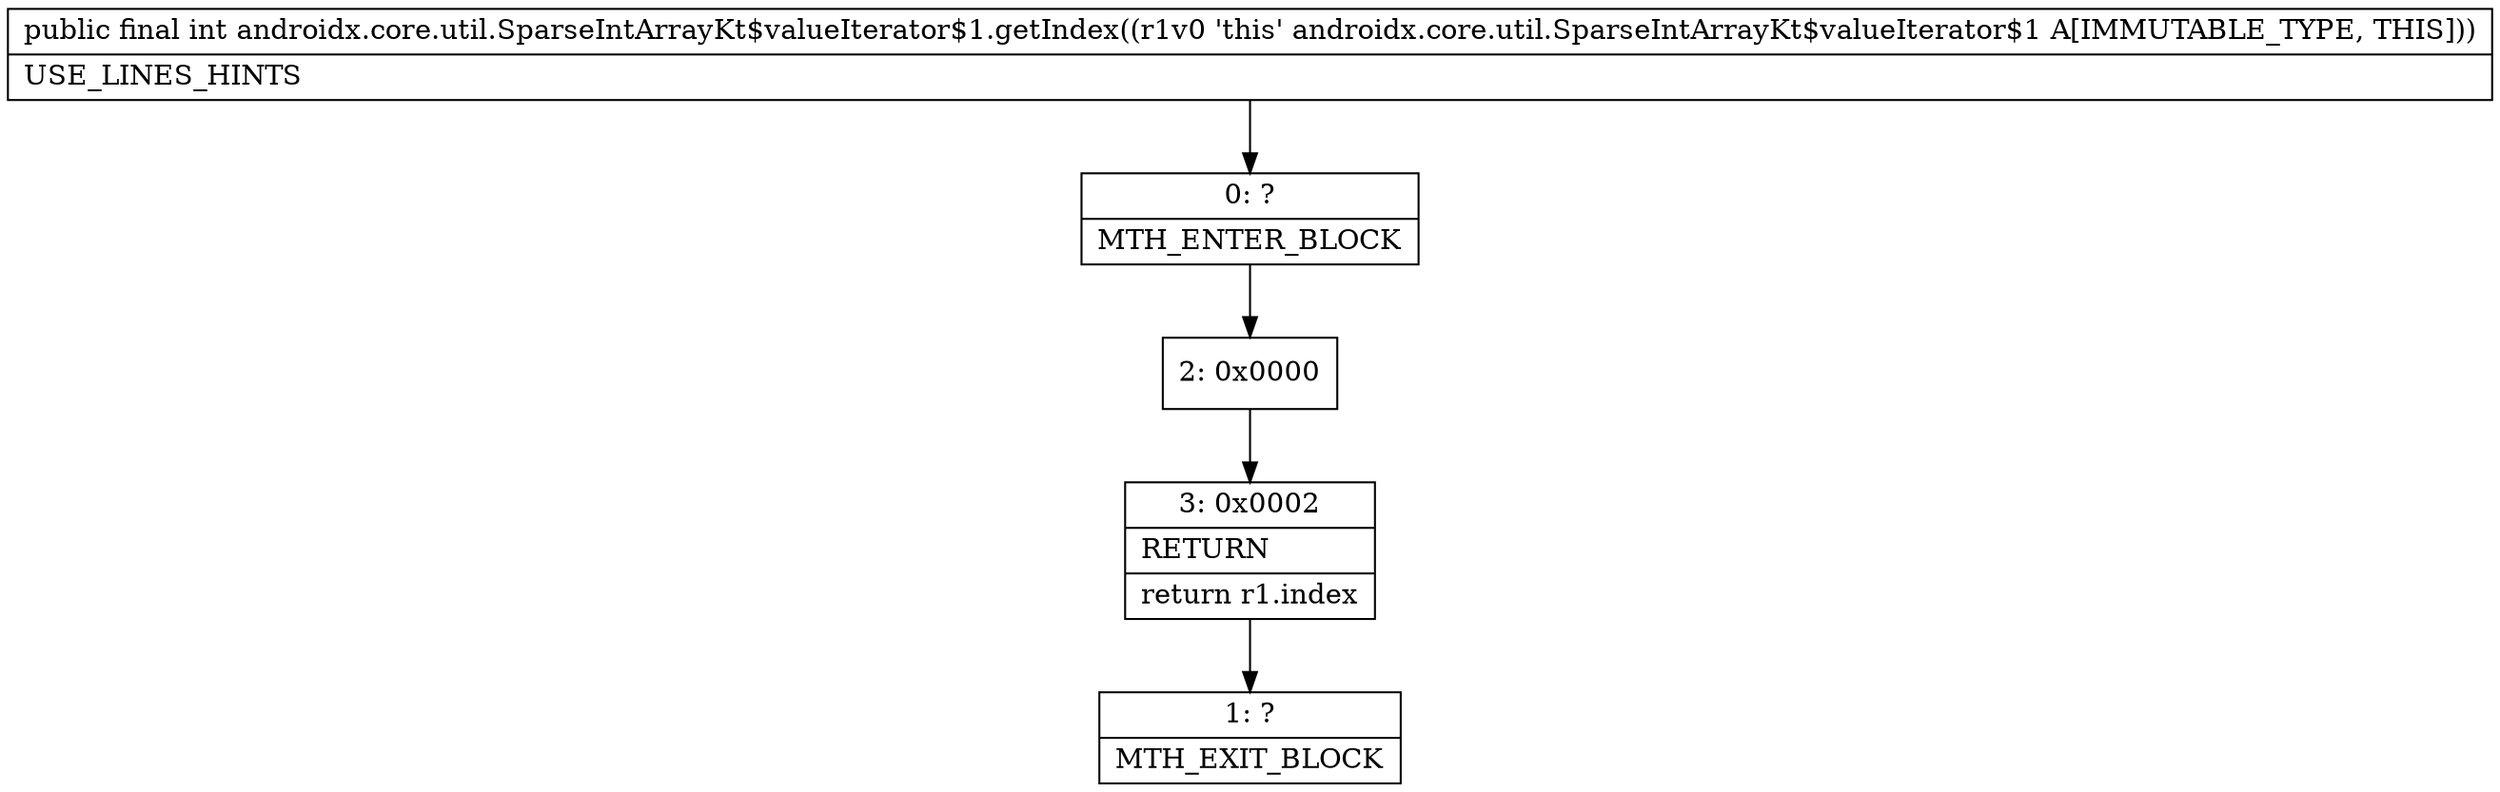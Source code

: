 digraph "CFG forandroidx.core.util.SparseIntArrayKt$valueIterator$1.getIndex()I" {
Node_0 [shape=record,label="{0\:\ ?|MTH_ENTER_BLOCK\l}"];
Node_2 [shape=record,label="{2\:\ 0x0000}"];
Node_3 [shape=record,label="{3\:\ 0x0002|RETURN\l|return r1.index\l}"];
Node_1 [shape=record,label="{1\:\ ?|MTH_EXIT_BLOCK\l}"];
MethodNode[shape=record,label="{public final int androidx.core.util.SparseIntArrayKt$valueIterator$1.getIndex((r1v0 'this' androidx.core.util.SparseIntArrayKt$valueIterator$1 A[IMMUTABLE_TYPE, THIS]))  | USE_LINES_HINTS\l}"];
MethodNode -> Node_0;Node_0 -> Node_2;
Node_2 -> Node_3;
Node_3 -> Node_1;
}

